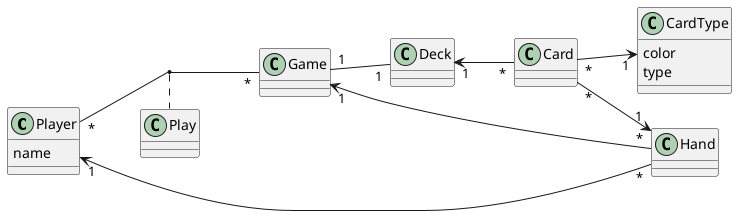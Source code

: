 @startuml
skinparam backgroundcolor transparent
skinparam shadowing false

left to right direction

class Player {
    name
}

class Hand

class Game

class Deck

class Card

class CardType {
    color
    type
}

Player "1"<--"*" Hand
Player "*"--"*" Game
(Player, Game) .. Play


Game "1"<--"*" Hand
Game "1"--"1" Deck

Deck "1"<--"*" Card
Card "*"-->"1" CardType
Card "*"-->"1" Hand
@enduml